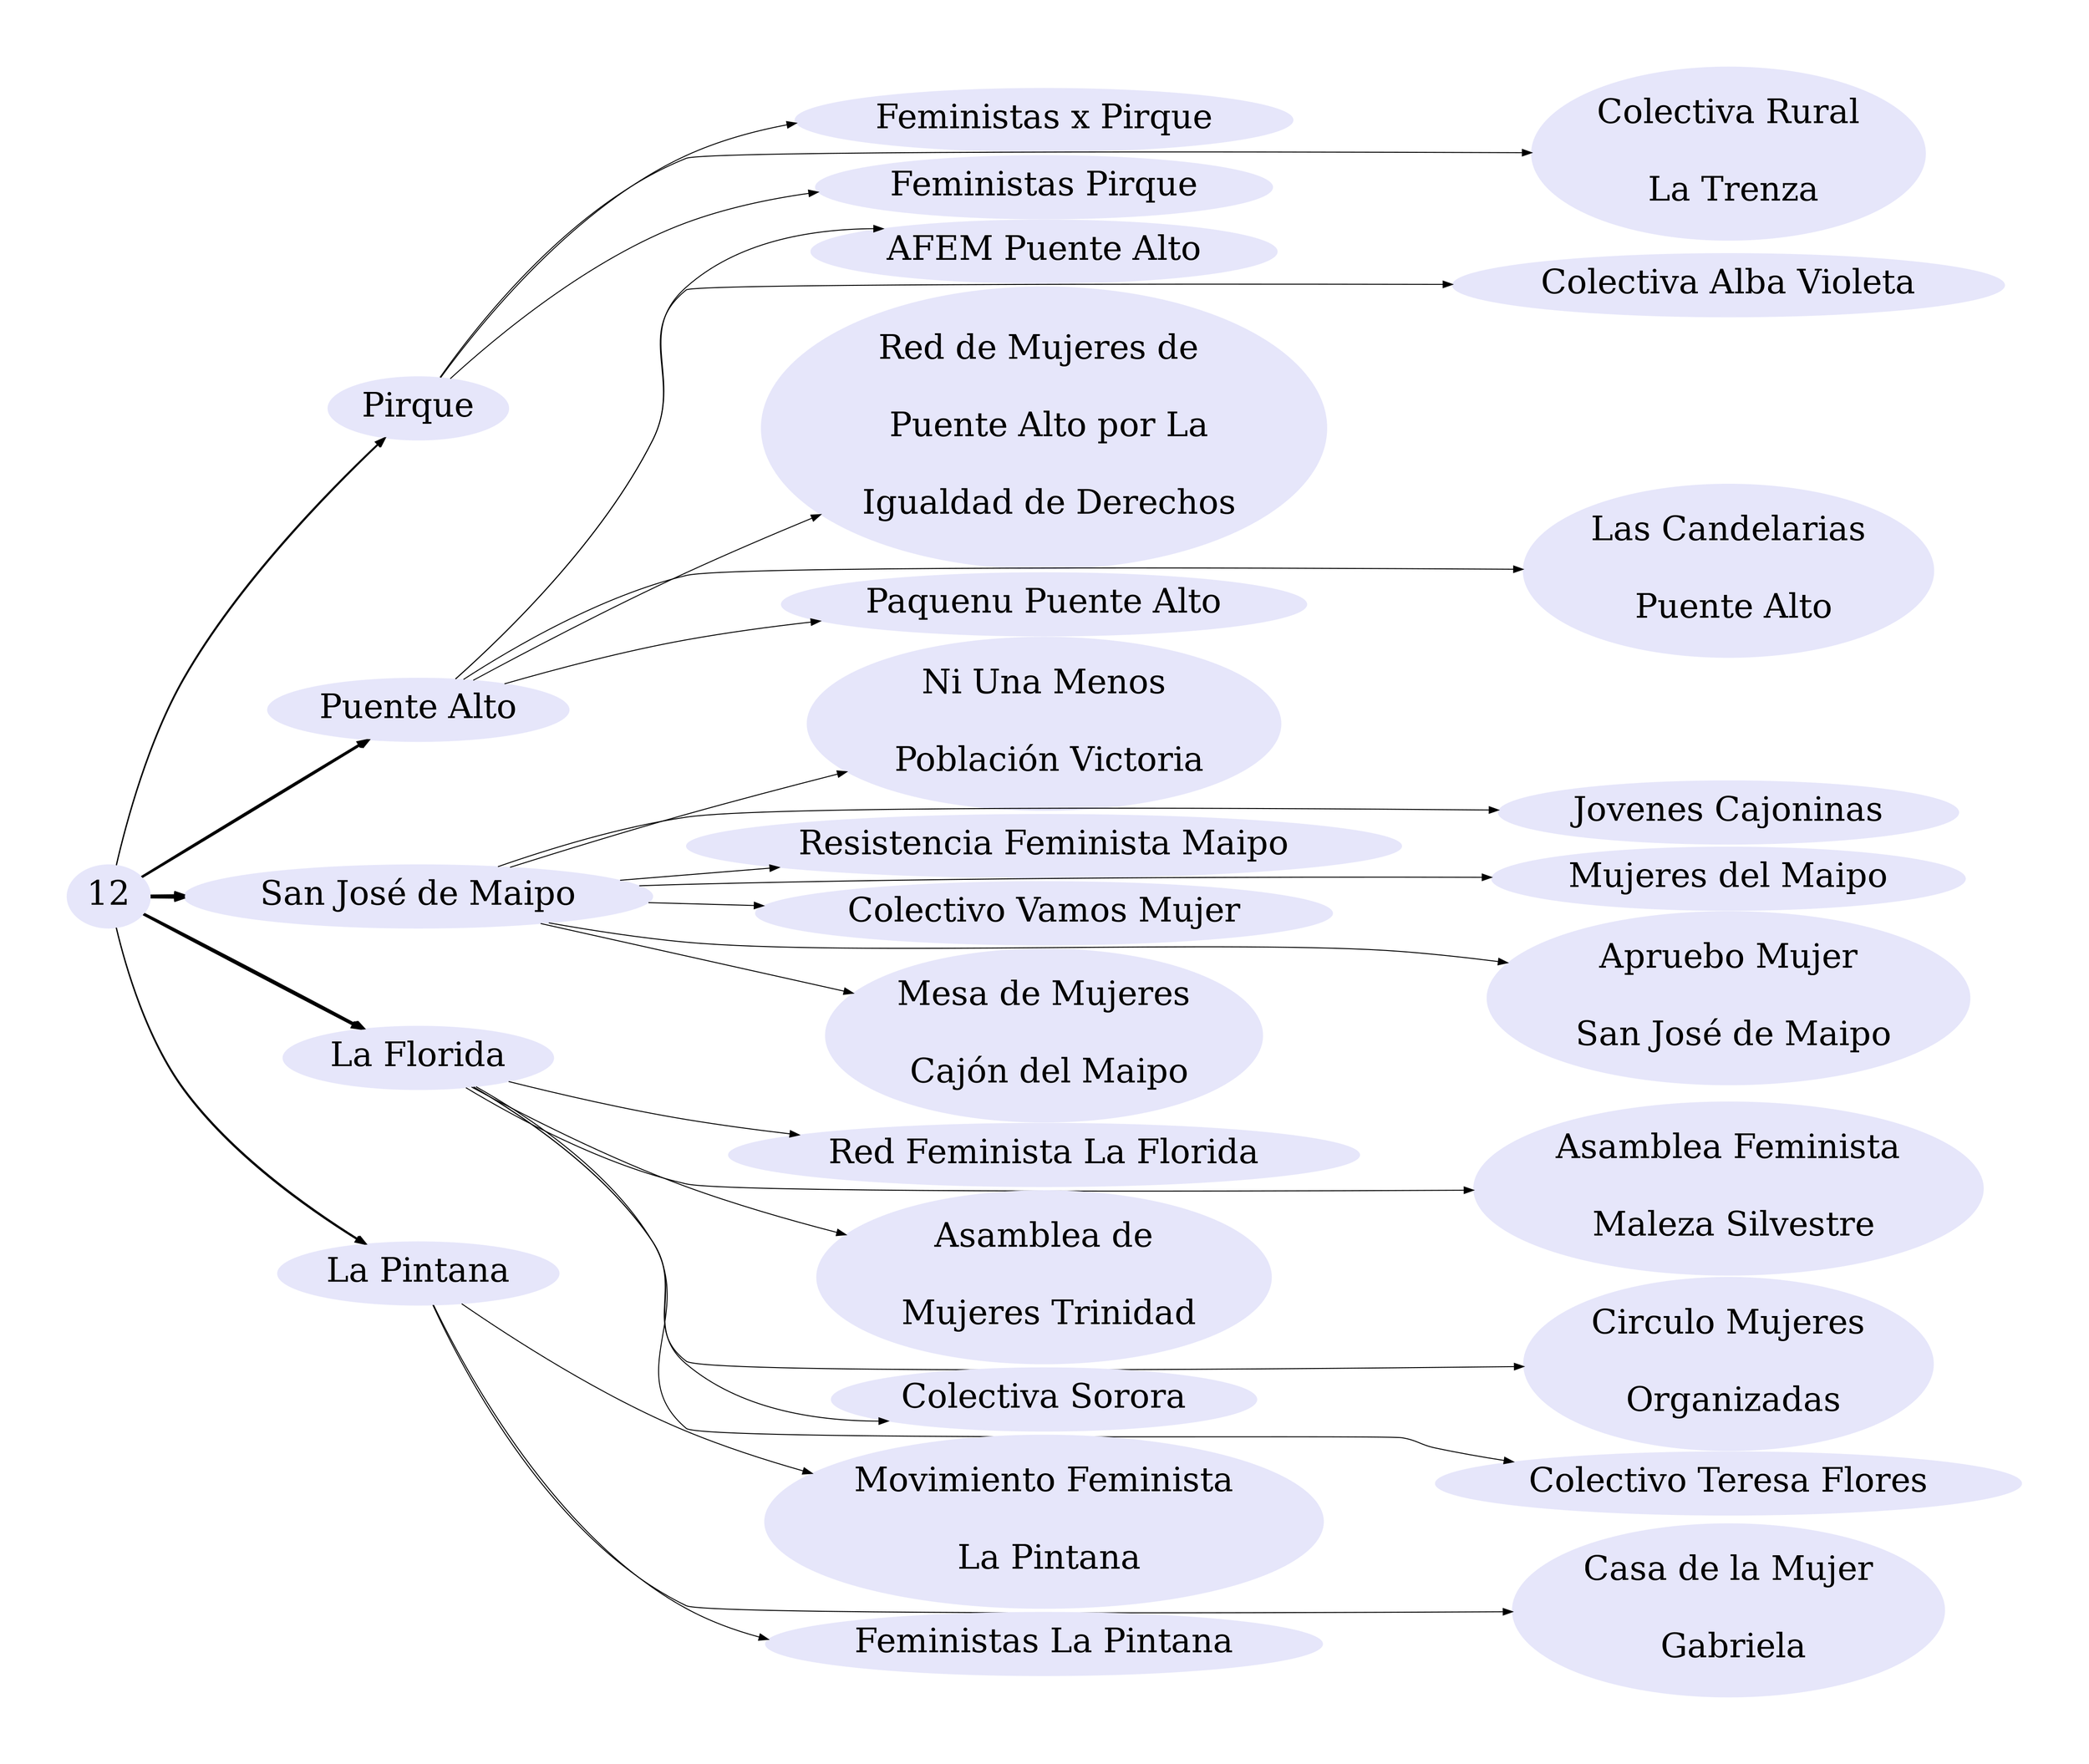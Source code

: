 digraph {
	graph [K=4,
		nodesep=0,
		overlap=false,
		pad=1,
		rankdir=LR,
		repulsiveforce=1
	];
	node [color=lavender,
		fontsize=36,
		style=filled
	];
	12 -> Pirque;
	12 -> Pirque;
	12 -> Pirque;
	12 -> "Puente Alto";
	12 -> "Puente Alto";
	12 -> "Puente Alto";
	12 -> "Puente Alto";
	12 -> "Puente Alto";
	12 -> "San José de Maipo";
	12 -> "San José de Maipo";
	12 -> "San José de Maipo";
	12 -> "San José de Maipo";
	12 -> "San José de Maipo";
	12 -> "San José de Maipo";
	12 -> "San José de Maipo";
	12 -> "La Florida";
	12 -> "La Florida";
	12 -> "La Florida";
	12 -> "La Florida";
	12 -> "La Florida";
	12 -> "La Florida";
	12 -> "La Pintana";
	12 -> "La Pintana";
	12 -> "La Pintana";
	Pirque -> "Feministas x Pirque"	[minlen=1];
	Pirque -> "Colectiva Rural
 La Trenza"	[minlen=2];
	Pirque -> "Feministas Pirque"	[minlen=1];
	"Puente Alto" -> "AFEM Puente Alto"	[minlen=1];
	"Puente Alto" -> "Colectiva Alba Violeta"	[minlen=2];
	"Puente Alto" -> "Red de Mujeres de 
 Puente Alto por La
 Igualdad de Derechos"	[minlen=1];
	"Puente Alto" -> "Las Candelarias
 Puente Alto"	[minlen=2];
	"Puente Alto" -> "Paquenu Puente Alto"	[minlen=1];
	"San José de Maipo" -> "Ni Una Menos
 Población Victoria"	[minlen=1];
	"San José de Maipo" -> "Jovenes Cajoninas"	[minlen=2];
	"San José de Maipo" -> "Resistencia Feminista Maipo"	[minlen=1];
	"San José de Maipo" -> "Mujeres del Maipo"	[minlen=2];
	"San José de Maipo" -> "Colectivo Vamos Mujer"	[minlen=1];
	"San José de Maipo" -> "Apruebo Mujer
 San José de Maipo"	[minlen=2];
	"San José de Maipo" -> "Mesa de Mujeres
 Cajón del Maipo"	[minlen=1];
	"La Florida" -> "Red Feminista La Florida"	[minlen=1];
	"La Florida" -> "Asamblea Feminista
 Maleza Silvestre"	[minlen=2];
	"La Florida" -> "Asamblea de
 Mujeres Trinidad"	[minlen=1];
	"La Florida" -> "Circulo Mujeres
 Organizadas"	[minlen=2];
	"La Florida" -> "Colectiva Sorora"	[minlen=1];
	"La Florida" -> "Colectivo Teresa Flores"	[minlen=2];
	"La Pintana" -> "Movimiento Feminista
 La Pintana"	[minlen=1];
	"La Pintana" -> "Casa de la Mujer
 Gabriela"	[minlen=2];
	"La Pintana" -> "Feministas La Pintana"	[minlen=1];
}
